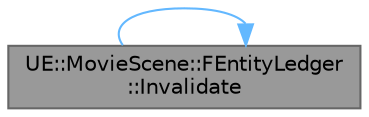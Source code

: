 digraph "UE::MovieScene::FEntityLedger::Invalidate"
{
 // INTERACTIVE_SVG=YES
 // LATEX_PDF_SIZE
  bgcolor="transparent";
  edge [fontname=Helvetica,fontsize=10,labelfontname=Helvetica,labelfontsize=10];
  node [fontname=Helvetica,fontsize=10,shape=box,height=0.2,width=0.4];
  rankdir="LR";
  Node1 [id="Node000001",label="UE::MovieScene::FEntityLedger\l::Invalidate",height=0.2,width=0.4,color="gray40", fillcolor="grey60", style="filled", fontcolor="black",tooltip="Invalidate any and all entities that are currently being tracked, causing new linker entities to be c..."];
  Node1 -> Node1 [id="edge1_Node000001_Node000001",color="steelblue1",style="solid",tooltip=" "];
}
